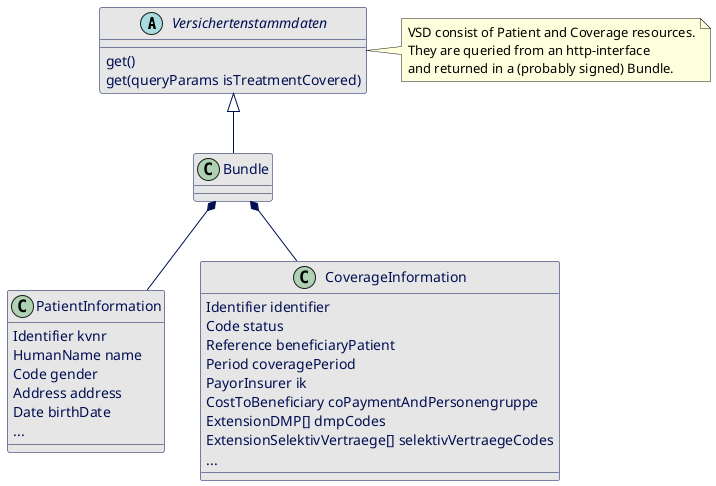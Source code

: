 @startuml "Info model VSDM 2"

skinparam class {
    BackgroundColor #e6e6e6
    ArrowColor #000e52
    BorderColor #000e52
    FontColor #000e52
    AttributeFontColor #000e52
}

abstract class Versichertenstammdaten {
    get()
    get(queryParams isTreatmentCovered)
}
note right : VSD consist of Patient and Coverage resources.\nThey are queried from an http-interface\nand returned in a (probably signed) Bundle.

class Bundle {

}

class PatientInformation {
    Identifier kvnr
    HumanName name
    Code gender
    Address address
    Date birthDate
    ...
}

class CoverageInformation {
    Identifier identifier
    Code status
    Reference beneficiaryPatient
    Period coveragePeriod
    PayorInsurer ik
    CostToBeneficiary coPaymentAndPersonengruppe
    ExtensionDMP[] dmpCodes
    ExtensionSelektivVertraege[] selektivVertraegeCodes
    ...
}

Versichertenstammdaten <|--Bundle
Bundle *-- PatientInformation
Bundle *-- CoverageInformation


@enduml

